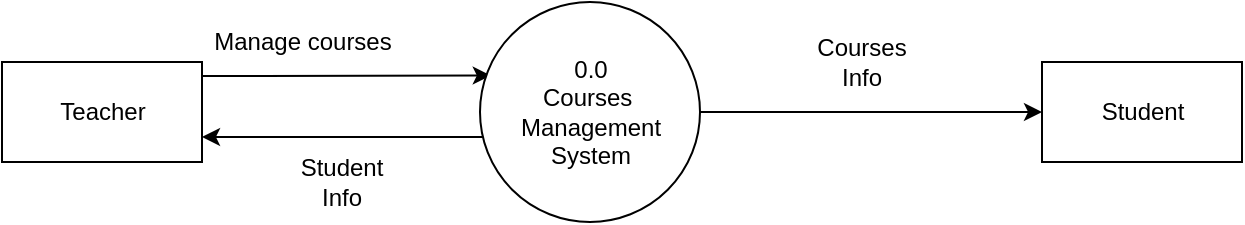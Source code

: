 <mxfile version="14.7.7" type="github">
  <diagram id="7nU1eIY9QLICu4B9qE_H" name="Page-1">
    <mxGraphModel dx="849" dy="433" grid="1" gridSize="10" guides="1" tooltips="1" connect="1" arrows="1" fold="1" page="1" pageScale="1" pageWidth="827" pageHeight="1169" math="0" shadow="0">
      <root>
        <mxCell id="0" />
        <mxCell id="1" parent="0" />
        <mxCell id="Y9fj9it7RLVxMw9HlYQP-4" style="edgeStyle=orthogonalEdgeStyle;rounded=0;orthogonalLoop=1;jettySize=auto;html=1;entryX=0.049;entryY=0.334;entryDx=0;entryDy=0;entryPerimeter=0;" edge="1" parent="1" source="vdwOX1-9iGupVlLqCvTR-1" target="vdwOX1-9iGupVlLqCvTR-3">
          <mxGeometry relative="1" as="geometry">
            <mxPoint x="358" y="138" as="targetPoint" />
            <Array as="points">
              <mxPoint x="250" y="137" />
              <mxPoint x="250" y="137" />
            </Array>
          </mxGeometry>
        </mxCell>
        <mxCell id="vdwOX1-9iGupVlLqCvTR-1" value="Teacher" style="html=1;dashed=0;whitespace=wrap;" parent="1" vertex="1">
          <mxGeometry x="120" y="130" width="100" height="50" as="geometry" />
        </mxCell>
        <mxCell id="vdwOX1-9iGupVlLqCvTR-2" value="Student" style="html=1;dashed=0;whitespace=wrap;" parent="1" vertex="1">
          <mxGeometry x="640" y="130" width="100" height="50" as="geometry" />
        </mxCell>
        <mxCell id="Y9fj9it7RLVxMw9HlYQP-3" style="edgeStyle=orthogonalEdgeStyle;rounded=0;orthogonalLoop=1;jettySize=auto;html=1;entryX=1;entryY=0.75;entryDx=0;entryDy=0;" edge="1" parent="1" source="vdwOX1-9iGupVlLqCvTR-3" target="vdwOX1-9iGupVlLqCvTR-1">
          <mxGeometry relative="1" as="geometry">
            <mxPoint x="220" y="171" as="targetPoint" />
            <Array as="points">
              <mxPoint x="230" y="168" />
            </Array>
          </mxGeometry>
        </mxCell>
        <mxCell id="Y9fj9it7RLVxMw9HlYQP-9" style="edgeStyle=orthogonalEdgeStyle;rounded=0;orthogonalLoop=1;jettySize=auto;html=1;exitX=1;exitY=0.5;exitDx=0;exitDy=0;entryX=0;entryY=0.5;entryDx=0;entryDy=0;" edge="1" parent="1" source="vdwOX1-9iGupVlLqCvTR-3" target="vdwOX1-9iGupVlLqCvTR-2">
          <mxGeometry relative="1" as="geometry" />
        </mxCell>
        <mxCell id="vdwOX1-9iGupVlLqCvTR-3" value="0.0&lt;br&gt;Courses&amp;nbsp;&lt;br&gt;Management&lt;br&gt;System" style="shape=ellipse;html=1;dashed=0;whitespace=wrap;aspect=fixed;perimeter=ellipsePerimeter;" parent="1" vertex="1">
          <mxGeometry x="359" y="100" width="110" height="110" as="geometry" />
        </mxCell>
        <mxCell id="Y9fj9it7RLVxMw9HlYQP-2" value="Manage courses" style="text;html=1;align=center;verticalAlign=middle;resizable=0;points=[];autosize=1;strokeColor=none;" vertex="1" parent="1">
          <mxGeometry x="220" y="110" width="100" height="20" as="geometry" />
        </mxCell>
        <mxCell id="Y9fj9it7RLVxMw9HlYQP-8" value="Student Info&lt;br&gt;" style="text;html=1;strokeColor=none;fillColor=none;align=center;verticalAlign=middle;whiteSpace=wrap;rounded=0;" vertex="1" parent="1">
          <mxGeometry x="270" y="180" width="40" height="20" as="geometry" />
        </mxCell>
        <mxCell id="Y9fj9it7RLVxMw9HlYQP-10" value="Courses Info&lt;br&gt;" style="text;html=1;strokeColor=none;fillColor=none;align=center;verticalAlign=middle;whiteSpace=wrap;rounded=0;" vertex="1" parent="1">
          <mxGeometry x="530" y="120" width="40" height="20" as="geometry" />
        </mxCell>
      </root>
    </mxGraphModel>
  </diagram>
</mxfile>
